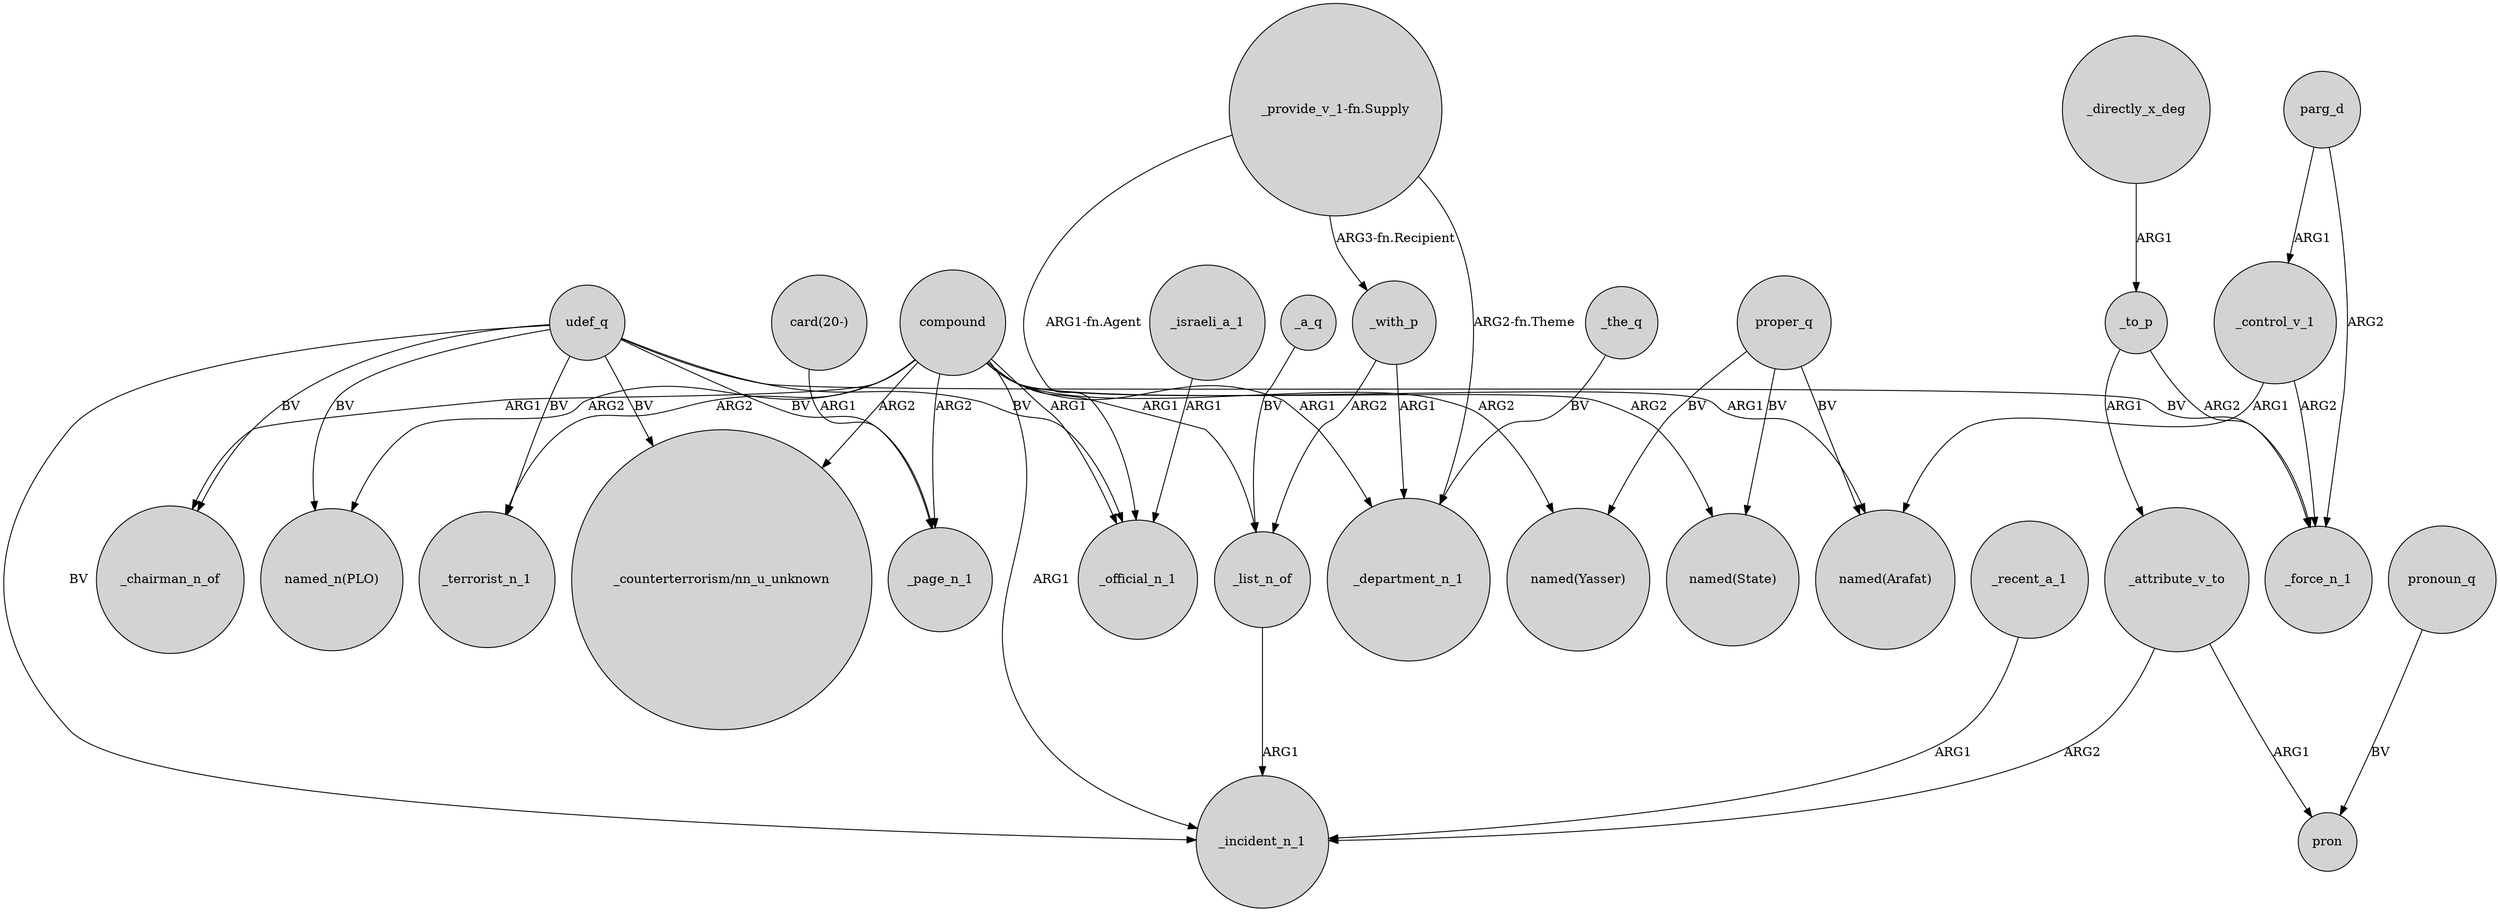 digraph {
	node [shape=circle style=filled]
	udef_q -> _incident_n_1 [label=BV]
	"_provide_v_1-fn.Supply" -> _department_n_1 [label="ARG2-fn.Theme"]
	_a_q -> _list_n_of [label=BV]
	udef_q -> _force_n_1 [label=BV]
	compound -> _chairman_n_of [label=ARG1]
	udef_q -> _terrorist_n_1 [label=BV]
	compound -> "_counterterrorism/nn_u_unknown" [label=ARG2]
	compound -> _incident_n_1 [label=ARG1]
	_control_v_1 -> "named(Arafat)" [label=ARG1]
	_to_p -> _attribute_v_to [label=ARG1]
	parg_d -> _force_n_1 [label=ARG2]
	parg_d -> _control_v_1 [label=ARG1]
	compound -> _department_n_1 [label=ARG1]
	"_provide_v_1-fn.Supply" -> _with_p [label="ARG3-fn.Recipient"]
	_list_n_of -> _incident_n_1 [label=ARG1]
	_to_p -> _force_n_1 [label=ARG2]
	_the_q -> _department_n_1 [label=BV]
	udef_q -> _chairman_n_of [label=BV]
	compound -> "named(Arafat)" [label=ARG1]
	_directly_x_deg -> _to_p [label=ARG1]
	proper_q -> "named(Yasser)" [label=BV]
	udef_q -> "_counterterrorism/nn_u_unknown" [label=BV]
	compound -> "named(State)" [label=ARG2]
	"card(20-)" -> _page_n_1 [label=ARG1]
	pronoun_q -> pron [label=BV]
	compound -> "named(Yasser)" [label=ARG2]
	_with_p -> _department_n_1 [label=ARG1]
	compound -> _list_n_of [label=ARG1]
	compound -> _terrorist_n_1 [label=ARG2]
	udef_q -> _official_n_1 [label=BV]
	_attribute_v_to -> _incident_n_1 [label=ARG2]
	compound -> _official_n_1 [label=ARG1]
	proper_q -> "named(Arafat)" [label=BV]
	proper_q -> "named(State)" [label=BV]
	compound -> _page_n_1 [label=ARG2]
	_with_p -> _list_n_of [label=ARG2]
	_attribute_v_to -> pron [label=ARG1]
	udef_q -> "named_n(PLO)" [label=BV]
	udef_q -> _page_n_1 [label=BV]
	_control_v_1 -> _force_n_1 [label=ARG2]
	_israeli_a_1 -> _official_n_1 [label=ARG1]
	"_provide_v_1-fn.Supply" -> _official_n_1 [label="ARG1-fn.Agent"]
	_recent_a_1 -> _incident_n_1 [label=ARG1]
	compound -> "named_n(PLO)" [label=ARG2]
}
